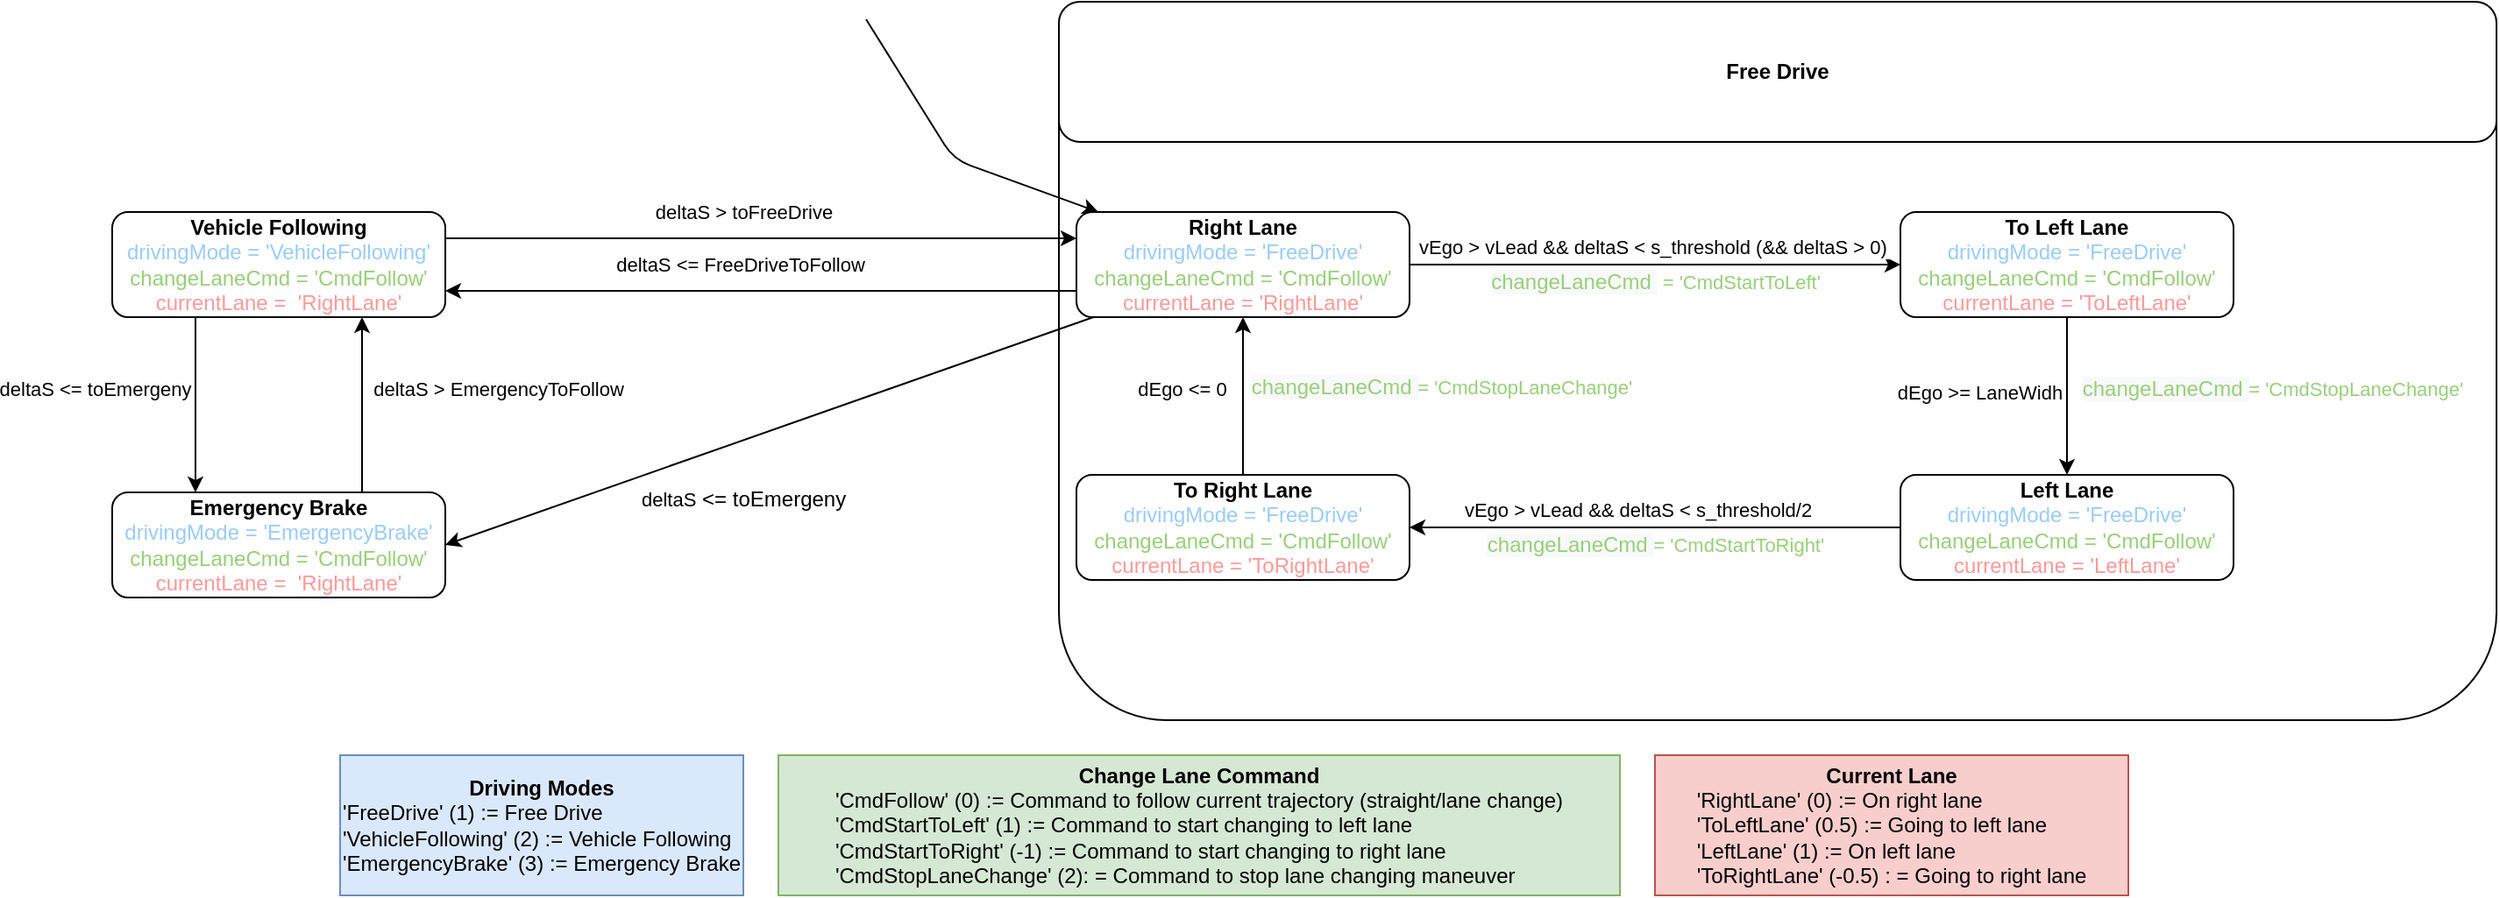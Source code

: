 <mxfile version="15.5.4" type="device"><diagram id="VxEaPdOF6C31zoY-8E81" name="Page-1"><mxGraphModel dx="3076" dy="800" grid="1" gridSize="10" guides="1" tooltips="1" connect="1" arrows="1" fold="1" page="1" pageScale="1" pageWidth="827" pageHeight="1169" math="0" shadow="0"><root><mxCell id="0"/><mxCell id="1" parent="0"/><mxCell id="fnCcUtNVucdrGDsxy9M3-4" value="" style="rounded=1;whiteSpace=wrap;html=1;" parent="1" vertex="1"><mxGeometry x="-390" y="200" width="820" height="410" as="geometry"/></mxCell><mxCell id="fnCcUtNVucdrGDsxy9M3-1" value="&lt;b&gt;Free Drive&lt;/b&gt;" style="rounded=1;whiteSpace=wrap;html=1;" parent="1" vertex="1"><mxGeometry x="-390" y="200" width="820" height="80" as="geometry"/></mxCell><mxCell id="fnCcUtNVucdrGDsxy9M3-42" style="edgeStyle=orthogonalEdgeStyle;rounded=0;orthogonalLoop=1;jettySize=auto;html=1;exitX=1;exitY=0.25;exitDx=0;exitDy=0;entryX=0;entryY=0.25;entryDx=0;entryDy=0;" parent="1" source="fnCcUtNVucdrGDsxy9M3-2" target="fnCcUtNVucdrGDsxy9M3-5" edge="1"><mxGeometry relative="1" as="geometry"/></mxCell><mxCell id="fnCcUtNVucdrGDsxy9M3-43" value="deltaS &amp;gt; toFreeDrive" style="edgeLabel;html=1;align=center;verticalAlign=middle;resizable=0;points=[];" parent="fnCcUtNVucdrGDsxy9M3-42" vertex="1" connectable="0"><mxGeometry x="-0.139" y="1" relative="1" as="geometry"><mxPoint x="15" y="-14" as="offset"/></mxGeometry></mxCell><mxCell id="fnCcUtNVucdrGDsxy9M3-44" style="edgeStyle=orthogonalEdgeStyle;rounded=0;orthogonalLoop=1;jettySize=auto;html=1;exitX=0.25;exitY=1;exitDx=0;exitDy=0;entryX=0.25;entryY=0;entryDx=0;entryDy=0;" parent="1" source="fnCcUtNVucdrGDsxy9M3-2" target="fnCcUtNVucdrGDsxy9M3-3" edge="1"><mxGeometry relative="1" as="geometry"/></mxCell><mxCell id="fnCcUtNVucdrGDsxy9M3-2" value="&lt;b&gt;Vehicle Following&lt;br&gt;&lt;/b&gt;&lt;font color=&quot;#99ccff&quot;&gt;drivingMode = 'VehicleFollowing'&lt;/font&gt;&lt;br&gt;&lt;span style=&quot;color: rgb(151 , 208 , 119)&quot;&gt;changeLaneCmd&amp;nbsp;&lt;/span&gt;&lt;font color=&quot;#97d077&quot;&gt;=&amp;nbsp;&lt;/font&gt;&lt;span style=&quot;color: rgb(151 , 208 , 119)&quot;&gt;'CmdFollow'&lt;/span&gt;&lt;font color=&quot;#97d077&quot;&gt;&lt;br&gt;&lt;/font&gt;&lt;font color=&quot;#ff9999&quot;&gt;currentLane =&amp;nbsp;&amp;nbsp;'RightLane'&lt;/font&gt;" style="rounded=1;whiteSpace=wrap;html=1;" parent="1" vertex="1"><mxGeometry x="-930" y="320" width="190" height="60" as="geometry"/></mxCell><mxCell id="fnCcUtNVucdrGDsxy9M3-51" style="edgeStyle=orthogonalEdgeStyle;rounded=0;orthogonalLoop=1;jettySize=auto;html=1;exitX=0.75;exitY=0;exitDx=0;exitDy=0;entryX=0.75;entryY=1;entryDx=0;entryDy=0;" parent="1" source="fnCcUtNVucdrGDsxy9M3-3" target="fnCcUtNVucdrGDsxy9M3-2" edge="1"><mxGeometry relative="1" as="geometry"/></mxCell><mxCell id="fnCcUtNVucdrGDsxy9M3-3" value="&lt;b&gt;Emergency Brake&lt;br&gt;&lt;/b&gt;&lt;font color=&quot;#99ccff&quot;&gt;drivingMode = 'EmergencyBrake'&lt;br&gt;&lt;/font&gt;&lt;span style=&quot;color: rgb(151 , 208 , 119)&quot;&gt;changeLaneCmd&amp;nbsp;&lt;/span&gt;&lt;font color=&quot;#97d077&quot;&gt;=&amp;nbsp;&lt;/font&gt;&lt;span style=&quot;color: rgb(151 , 208 , 119)&quot;&gt;'CmdFollow'&lt;/span&gt;&lt;font color=&quot;#97d077&quot;&gt;&lt;br&gt;&lt;/font&gt;&lt;font color=&quot;#ff9999&quot;&gt;currentLane =&amp;nbsp;&amp;nbsp;'RightLane'&lt;/font&gt;" style="rounded=1;whiteSpace=wrap;html=1;" parent="1" vertex="1"><mxGeometry x="-930" y="480" width="190" height="60" as="geometry"/></mxCell><mxCell id="fnCcUtNVucdrGDsxy9M3-9" style="edgeStyle=orthogonalEdgeStyle;rounded=0;orthogonalLoop=1;jettySize=auto;html=1;exitX=1;exitY=0.5;exitDx=0;exitDy=0;entryX=0;entryY=0.5;entryDx=0;entryDy=0;" parent="1" source="fnCcUtNVucdrGDsxy9M3-5" target="fnCcUtNVucdrGDsxy9M3-7" edge="1"><mxGeometry relative="1" as="geometry"/></mxCell><mxCell id="fnCcUtNVucdrGDsxy9M3-10" value="vEgo &amp;gt; vLead &amp;amp;&amp;amp; deltaS &amp;lt; s_threshold (&amp;amp;&amp;amp; deltaS&amp;nbsp;&amp;gt; 0)&amp;nbsp;" style="edgeLabel;html=1;align=center;verticalAlign=middle;resizable=0;points=[];" parent="fnCcUtNVucdrGDsxy9M3-9" vertex="1" connectable="0"><mxGeometry x="-0.192" y="2" relative="1" as="geometry"><mxPoint x="27" y="-8" as="offset"/></mxGeometry></mxCell><mxCell id="fnCcUtNVucdrGDsxy9M3-13" value="&lt;span style=&quot;color: rgb(151 , 208 , 119) ; font-size: 12px ; background-color: rgb(248 , 249 , 250)&quot;&gt;changeLaneCmd&amp;nbsp;&lt;/span&gt;&lt;font color=&quot;#97d077&quot;&gt;&amp;nbsp;= 'CmdStartToLeft'&lt;/font&gt;" style="edgeLabel;html=1;align=center;verticalAlign=middle;resizable=0;points=[];" parent="fnCcUtNVucdrGDsxy9M3-9" vertex="1" connectable="0"><mxGeometry x="0.587" y="-3" relative="1" as="geometry"><mxPoint x="-82" y="7" as="offset"/></mxGeometry></mxCell><mxCell id="fnCcUtNVucdrGDsxy9M3-46" style="edgeStyle=orthogonalEdgeStyle;rounded=0;orthogonalLoop=1;jettySize=auto;html=1;exitX=0;exitY=0.75;exitDx=0;exitDy=0;entryX=1;entryY=0.75;entryDx=0;entryDy=0;" parent="1" source="fnCcUtNVucdrGDsxy9M3-5" target="fnCcUtNVucdrGDsxy9M3-2" edge="1"><mxGeometry relative="1" as="geometry"/></mxCell><mxCell id="fnCcUtNVucdrGDsxy9M3-47" value="deltaS&amp;nbsp;&amp;lt;= FreeDriveToFollow" style="edgeLabel;html=1;align=center;verticalAlign=middle;resizable=0;points=[];" parent="fnCcUtNVucdrGDsxy9M3-46" vertex="1" connectable="0"><mxGeometry x="0.198" y="4" relative="1" as="geometry"><mxPoint x="23" y="-19" as="offset"/></mxGeometry></mxCell><mxCell id="fnCcUtNVucdrGDsxy9M3-5" value="&lt;b&gt;Right Lane&lt;br&gt;&lt;/b&gt;&lt;font color=&quot;#99ccff&quot;&gt;drivingMode = 'FreeDrive'&lt;br&gt;&lt;/font&gt;&lt;font color=&quot;#97d077&quot;&gt;changeLaneCmd = 'CmdFollow'&lt;br&gt;&lt;/font&gt;&lt;font color=&quot;#ff9999&quot;&gt;currentLane = 'RightLane'&lt;/font&gt;" style="rounded=1;whiteSpace=wrap;html=1;" parent="1" vertex="1"><mxGeometry x="-380" y="320" width="190" height="60" as="geometry"/></mxCell><mxCell id="fnCcUtNVucdrGDsxy9M3-30" style="edgeStyle=orthogonalEdgeStyle;rounded=0;orthogonalLoop=1;jettySize=auto;html=1;exitX=0.5;exitY=0;exitDx=0;exitDy=0;" parent="1" source="fnCcUtNVucdrGDsxy9M3-6" target="fnCcUtNVucdrGDsxy9M3-5" edge="1"><mxGeometry relative="1" as="geometry"/></mxCell><mxCell id="fnCcUtNVucdrGDsxy9M3-6" value="&lt;b&gt;To Right Lane&lt;br&gt;&lt;/b&gt;&lt;font color=&quot;#99ccff&quot;&gt;drivingMode =&amp;nbsp;&lt;/font&gt;&lt;span style=&quot;color: rgb(153 , 204 , 255)&quot;&gt;'FreeDrive'&lt;/span&gt;&lt;font color=&quot;#99ccff&quot;&gt;&lt;b&gt;&lt;br&gt;&lt;/b&gt;&lt;/font&gt;&lt;span style=&quot;color: rgb(151 , 208 , 119)&quot;&gt;changeLaneCmd&amp;nbsp;&lt;/span&gt;&lt;font color=&quot;#97d077&quot;&gt;=&amp;nbsp;&lt;/font&gt;&lt;span style=&quot;color: rgb(151 , 208 , 119)&quot;&gt;'CmdFollow'&lt;/span&gt;&lt;font color=&quot;#97d077&quot;&gt;&lt;br&gt;&lt;/font&gt;&lt;font color=&quot;#ff9999&quot;&gt;currentLane = 'ToRightLane'&lt;/font&gt;&lt;b&gt;&lt;br&gt;&lt;/b&gt;" style="rounded=1;whiteSpace=wrap;html=1;" parent="1" vertex="1"><mxGeometry x="-380" y="470" width="190" height="60" as="geometry"/></mxCell><mxCell id="fnCcUtNVucdrGDsxy9M3-24" style="edgeStyle=orthogonalEdgeStyle;rounded=0;orthogonalLoop=1;jettySize=auto;html=1;exitX=0.5;exitY=1;exitDx=0;exitDy=0;entryX=0.5;entryY=0;entryDx=0;entryDy=0;" parent="1" source="fnCcUtNVucdrGDsxy9M3-7" target="fnCcUtNVucdrGDsxy9M3-8" edge="1"><mxGeometry relative="1" as="geometry"/></mxCell><mxCell id="fnCcUtNVucdrGDsxy9M3-25" value="dEgo &amp;gt;= LaneWidh" style="edgeLabel;html=1;align=center;verticalAlign=middle;resizable=0;points=[];" parent="fnCcUtNVucdrGDsxy9M3-24" vertex="1" connectable="0"><mxGeometry x="-0.214" y="-2" relative="1" as="geometry"><mxPoint x="-48" y="7" as="offset"/></mxGeometry></mxCell><mxCell id="fnCcUtNVucdrGDsxy9M3-7" value="&lt;b&gt;To Left Lane&lt;br&gt;&lt;/b&gt;&lt;font color=&quot;#99ccff&quot;&gt;drivingMode =&amp;nbsp;&lt;/font&gt;&lt;span style=&quot;color: rgb(153 , 204 , 255)&quot;&gt;'FreeDrive'&lt;/span&gt;&lt;font color=&quot;#99ccff&quot;&gt;&lt;b&gt;&lt;br&gt;&lt;/b&gt;&lt;/font&gt;&lt;font color=&quot;#97d077&quot;&gt;changeLaneCmd =&amp;nbsp;&lt;/font&gt;&lt;span style=&quot;color: rgb(151 , 208 , 119)&quot;&gt;'CmdFollow'&lt;/span&gt;&lt;font color=&quot;#97d077&quot;&gt;&lt;br&gt;&lt;/font&gt;&lt;font color=&quot;#ff9999&quot;&gt;currentLane = 'ToLeftLane'&lt;/font&gt;&lt;b&gt;&lt;br&gt;&lt;/b&gt;" style="rounded=1;whiteSpace=wrap;html=1;" parent="1" vertex="1"><mxGeometry x="90" y="320" width="190" height="60" as="geometry"/></mxCell><mxCell id="fnCcUtNVucdrGDsxy9M3-27" style="edgeStyle=orthogonalEdgeStyle;rounded=0;orthogonalLoop=1;jettySize=auto;html=1;exitX=0;exitY=0.5;exitDx=0;exitDy=0;" parent="1" source="fnCcUtNVucdrGDsxy9M3-8" target="fnCcUtNVucdrGDsxy9M3-6" edge="1"><mxGeometry relative="1" as="geometry"/></mxCell><mxCell id="fnCcUtNVucdrGDsxy9M3-8" value="&lt;b&gt;Left Lane&lt;br&gt;&lt;/b&gt;&lt;font color=&quot;#99ccff&quot;&gt;drivingMode =&amp;nbsp;&lt;/font&gt;&lt;span style=&quot;color: rgb(153 , 204 , 255)&quot;&gt;'FreeDrive'&lt;/span&gt;&lt;font color=&quot;#99ccff&quot;&gt;&lt;b&gt;&lt;br&gt;&lt;/b&gt;&lt;/font&gt;&lt;span style=&quot;color: rgb(151 , 208 , 119)&quot;&gt;changeLaneCmd&amp;nbsp;&lt;/span&gt;&lt;font color=&quot;#97d077&quot;&gt;=&amp;nbsp;&lt;/font&gt;&lt;span style=&quot;color: rgb(151 , 208 , 119)&quot;&gt;'CmdFollow'&lt;/span&gt;&lt;font color=&quot;#97d077&quot;&gt;&lt;br&gt;&lt;/font&gt;&lt;font color=&quot;#ff9999&quot;&gt;currentLane = 'LeftLane'&lt;/font&gt;&lt;b&gt;&lt;br&gt;&lt;/b&gt;" style="rounded=1;whiteSpace=wrap;html=1;" parent="1" vertex="1"><mxGeometry x="90" y="470" width="190" height="60" as="geometry"/></mxCell><mxCell id="fnCcUtNVucdrGDsxy9M3-26" value="&lt;span style=&quot;color: rgb(151 , 208 , 119) ; font-size: 12px ; background-color: rgb(248 , 249 , 250)&quot;&gt;changeLaneCmd&amp;nbsp;&lt;/span&gt;&lt;font color=&quot;#97d077&quot;&gt;= 'CmdStopLaneChange'&lt;/font&gt;" style="edgeLabel;html=1;align=center;verticalAlign=middle;resizable=0;points=[];" parent="1" vertex="1" connectable="0"><mxGeometry x="300.004" y="418" as="geometry"><mxPoint x="2" y="3" as="offset"/></mxGeometry></mxCell><mxCell id="fnCcUtNVucdrGDsxy9M3-28" value="vEgo &amp;gt; vLead &amp;amp;&amp;amp; deltaS&amp;nbsp;&amp;lt; s_threshold/2" style="edgeLabel;html=1;align=center;verticalAlign=middle;resizable=0;points=[];" parent="1" vertex="1" connectable="0"><mxGeometry x="-59.997" y="490" as="geometry"/></mxCell><mxCell id="fnCcUtNVucdrGDsxy9M3-29" value="&lt;span style=&quot;color: rgb(151 , 208 , 119) ; font-size: 12px ; background-color: rgb(248 , 249 , 250)&quot;&gt;changeLaneCmd&amp;nbsp;&lt;/span&gt;&lt;font color=&quot;#97d077&quot;&gt;= 'CmdStartToRight'&lt;/font&gt;" style="edgeLabel;html=1;align=center;verticalAlign=middle;resizable=0;points=[];" parent="1" vertex="1" connectable="0"><mxGeometry x="-50.001" y="510" as="geometry"/></mxCell><mxCell id="fnCcUtNVucdrGDsxy9M3-31" value="dEgo &amp;lt;= 0" style="edgeLabel;html=1;align=center;verticalAlign=middle;resizable=0;points=[];" parent="1" vertex="1" connectable="0"><mxGeometry x="-319.997" y="421" as="geometry"/></mxCell><mxCell id="fnCcUtNVucdrGDsxy9M3-32" value="&lt;span style=&quot;color: rgb(151 , 208 , 119) ; font-size: 12px ; background-color: rgb(248 , 249 , 250)&quot;&gt;changeLaneCmd&amp;nbsp;&lt;/span&gt;&lt;font color=&quot;#97d077&quot;&gt;=&amp;nbsp;&lt;/font&gt;&lt;span style=&quot;color: rgb(151 , 208 , 119)&quot;&gt;'CmdStopLaneChange'&lt;/span&gt;" style="edgeLabel;html=1;align=center;verticalAlign=middle;resizable=0;points=[];" parent="1" vertex="1" connectable="0"><mxGeometry x="-171.996" y="420" as="geometry"/></mxCell><mxCell id="fnCcUtNVucdrGDsxy9M3-40" value="" style="endArrow=classic;html=1;rounded=1;" parent="1" target="fnCcUtNVucdrGDsxy9M3-5" edge="1"><mxGeometry width="50" height="50" relative="1" as="geometry"><mxPoint x="-500" y="210" as="sourcePoint"/><mxPoint x="-320" y="310" as="targetPoint"/><Array as="points"><mxPoint x="-450" y="290"/></Array></mxGeometry></mxCell><mxCell id="fnCcUtNVucdrGDsxy9M3-45" value="deltaS &amp;lt;= toEmergeny" style="edgeLabel;html=1;align=center;verticalAlign=middle;resizable=0;points=[];" parent="1" vertex="1" connectable="0"><mxGeometry x="-940" y="421" as="geometry"/></mxCell><mxCell id="fnCcUtNVucdrGDsxy9M3-49" value="" style="endArrow=classic;html=1;rounded=0;entryX=1;entryY=0.5;entryDx=0;entryDy=0;" parent="1" source="fnCcUtNVucdrGDsxy9M3-5" target="fnCcUtNVucdrGDsxy9M3-3" edge="1"><mxGeometry width="50" height="50" relative="1" as="geometry"><mxPoint x="-630" y="460" as="sourcePoint"/><mxPoint x="-580" y="410" as="targetPoint"/></mxGeometry></mxCell><mxCell id="fnCcUtNVucdrGDsxy9M3-50" value="&lt;span style=&quot;font-size: 11px ; text-align: center ; background-color: rgb(255 , 255 , 255)&quot;&gt;deltaS&lt;/span&gt;&amp;nbsp;&amp;lt;= toEmergeny" style="text;whiteSpace=wrap;html=1;direction=east;" parent="1" vertex="1"><mxGeometry x="-630" y="470" width="230" height="30" as="geometry"/></mxCell><mxCell id="fnCcUtNVucdrGDsxy9M3-52" value="deltaS&amp;nbsp;&amp;gt; EmergencyToFollow" style="edgeLabel;html=1;align=center;verticalAlign=middle;resizable=0;points=[];" parent="1" vertex="1" connectable="0"><mxGeometry x="-710" y="421" as="geometry"/></mxCell><mxCell id="fnCcUtNVucdrGDsxy9M3-53" value="&lt;b&gt;Driving Modes&lt;br&gt;&lt;div style=&quot;text-align: left&quot;&gt;&lt;span style=&quot;font-weight: normal&quot;&gt;'FreeDrive' (1) := Free Drive&lt;/span&gt;&lt;/div&gt;&lt;/b&gt;&lt;div style=&quot;text-align: left&quot;&gt;&lt;span&gt;'VehicleFollowing' (2) := Vehicle Following&lt;/span&gt;&lt;/div&gt;&lt;div style=&quot;text-align: left&quot;&gt;&lt;span&gt;'EmergencyBrake' (3) := Emergency Brake&lt;/span&gt;&lt;/div&gt;" style="rounded=0;whiteSpace=wrap;html=1;fillColor=#dae8fc;strokeColor=#6c8ebf;" parent="1" vertex="1"><mxGeometry x="-800" y="630" width="230" height="80" as="geometry"/></mxCell><mxCell id="fnCcUtNVucdrGDsxy9M3-54" value="&lt;span&gt;&lt;b&gt;Change Lane Command&lt;br&gt;&lt;div style=&quot;text-align: left&quot;&gt;&lt;span style=&quot;font-weight: normal&quot;&gt;'CmdFollow' (0) :=&amp;nbsp;&lt;/span&gt;&lt;span style=&quot;font-weight: normal&quot;&gt;Command to follow current trajectory (straight/lane change)&lt;/span&gt;&lt;/div&gt;&lt;/b&gt;&lt;/span&gt;&lt;div style=&quot;text-align: left&quot;&gt;&lt;span&gt;'CmdStartToLeft' (1) :=&amp;nbsp;&lt;/span&gt;&lt;span&gt;Command to start changing to left lane&lt;/span&gt;&lt;/div&gt;&lt;div style=&quot;text-align: left&quot;&gt;&lt;span&gt;'CmdStartToRight' (-1) :=&amp;nbsp;&lt;/span&gt;&lt;span&gt;Command to start changing to right lane&lt;/span&gt;&lt;/div&gt;&lt;div style=&quot;text-align: left&quot;&gt;&lt;span&gt;'CmdStopLaneChange' (2): =&amp;nbsp;&lt;/span&gt;&lt;span&gt;Command to stop lane changing maneuver&lt;/span&gt;&lt;/div&gt;" style="rounded=0;whiteSpace=wrap;html=1;fillColor=#d5e8d4;strokeColor=#82b366;" parent="1" vertex="1"><mxGeometry x="-550" y="630" width="480" height="80" as="geometry"/></mxCell><mxCell id="fnCcUtNVucdrGDsxy9M3-56" value="&lt;span&gt;&lt;b&gt;Current Lane&lt;br&gt;&lt;div style=&quot;text-align: left&quot;&gt;&lt;span style=&quot;font-weight: normal&quot;&gt;'RightLane' (0) := On right lane&lt;/span&gt;&lt;/div&gt;&lt;/b&gt;&lt;/span&gt;&lt;div style=&quot;text-align: left&quot;&gt;&lt;span&gt;'ToLeftLane' (0.5) :=&amp;nbsp;&lt;/span&gt;&lt;span&gt;Going to left lane&lt;/span&gt;&lt;/div&gt;&lt;div style=&quot;text-align: left&quot;&gt;&lt;span&gt;'LeftLane' (1) :=&amp;nbsp;&lt;/span&gt;&lt;span&gt;On left lane&lt;/span&gt;&lt;/div&gt;&lt;div style=&quot;text-align: left&quot;&gt;&lt;span&gt;'ToRightLane' (-0.5) : =&amp;nbsp;&lt;/span&gt;&lt;span&gt;Going to right lane&lt;/span&gt;&lt;/div&gt;" style="rounded=0;whiteSpace=wrap;html=1;fillColor=#f8cecc;strokeColor=#b85450;" parent="1" vertex="1"><mxGeometry x="-50" y="630" width="270" height="80" as="geometry"/></mxCell></root></mxGraphModel></diagram></mxfile>